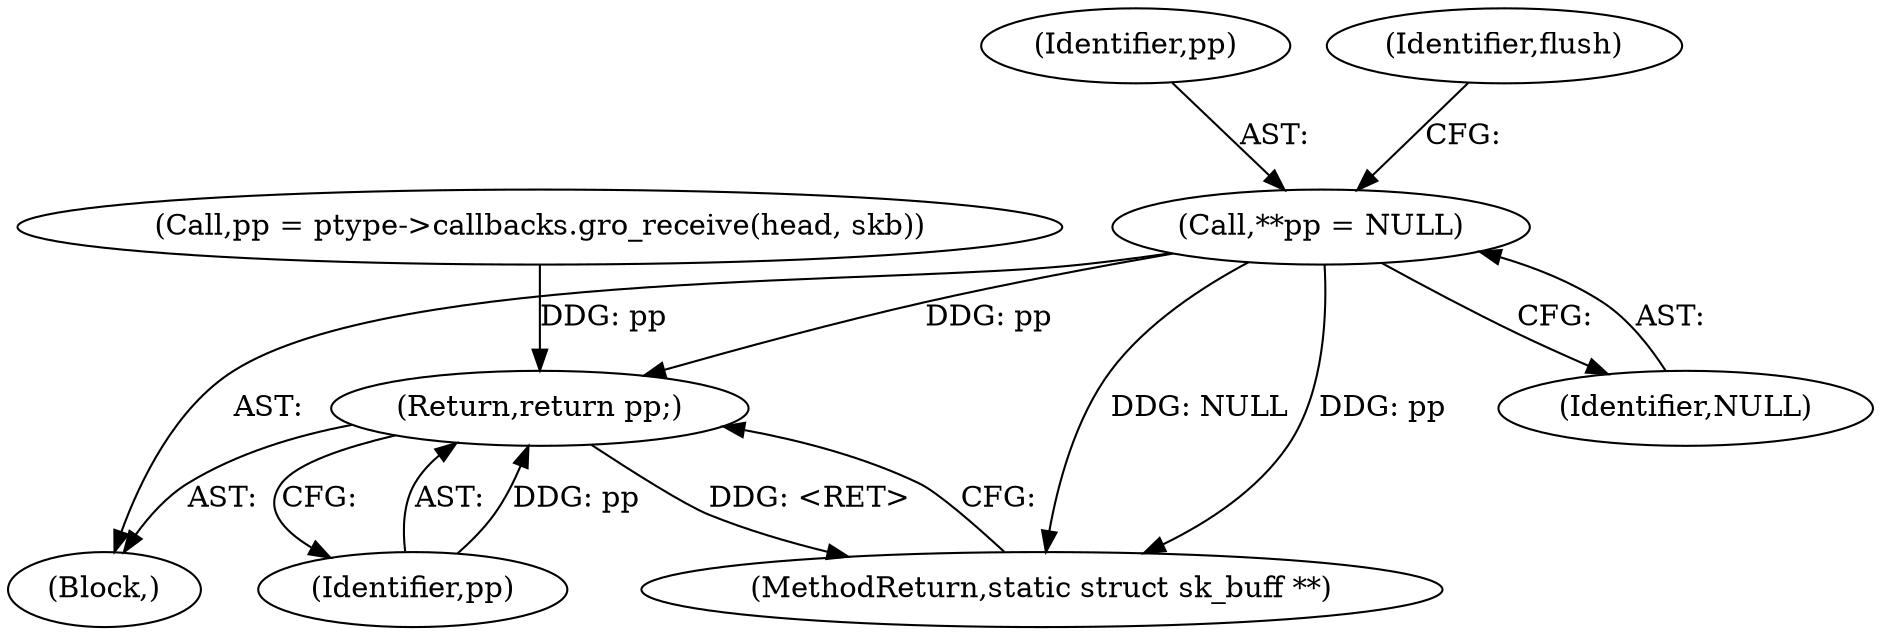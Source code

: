 digraph "0_linux_fac8e0f579695a3ecbc4d3cac369139d7f819971_0@pointer" {
"1000110" [label="(Call,**pp = NULL)"];
"1000364" [label="(Return,return pp;)"];
"1000108" [label="(Block,)"];
"1000365" [label="(Identifier,pp)"];
"1000112" [label="(Identifier,NULL)"];
"1000110" [label="(Call,**pp = NULL)"];
"1000347" [label="(Call,pp = ptype->callbacks.gro_receive(head, skb))"];
"1000366" [label="(MethodReturn,static struct sk_buff **)"];
"1000111" [label="(Identifier,pp)"];
"1000364" [label="(Return,return pp;)"];
"1000120" [label="(Identifier,flush)"];
"1000110" -> "1000108"  [label="AST: "];
"1000110" -> "1000112"  [label="CFG: "];
"1000111" -> "1000110"  [label="AST: "];
"1000112" -> "1000110"  [label="AST: "];
"1000120" -> "1000110"  [label="CFG: "];
"1000110" -> "1000366"  [label="DDG: NULL"];
"1000110" -> "1000366"  [label="DDG: pp"];
"1000110" -> "1000364"  [label="DDG: pp"];
"1000364" -> "1000108"  [label="AST: "];
"1000364" -> "1000365"  [label="CFG: "];
"1000365" -> "1000364"  [label="AST: "];
"1000366" -> "1000364"  [label="CFG: "];
"1000364" -> "1000366"  [label="DDG: <RET>"];
"1000365" -> "1000364"  [label="DDG: pp"];
"1000347" -> "1000364"  [label="DDG: pp"];
}
